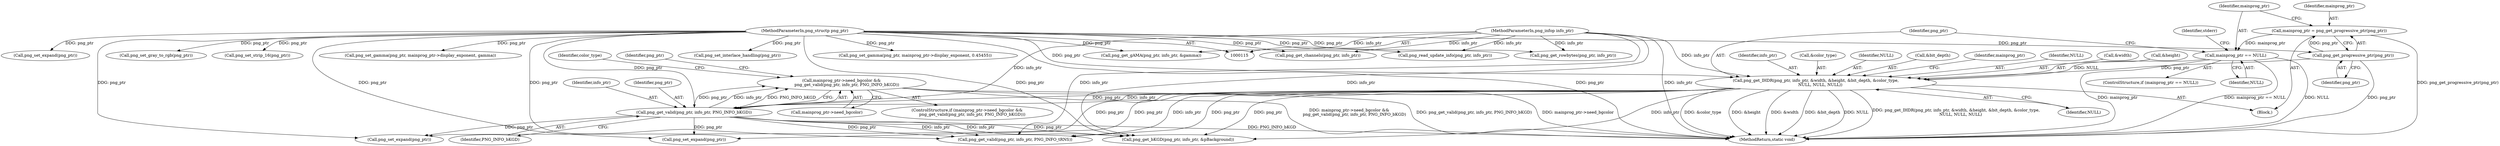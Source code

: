 digraph "0_Android_9d4853418ab2f754c2b63e091c29c5529b8b86ca_3@API" {
"1000169" [label="(Call,mainprog_ptr->need_bgcolor &&\n        png_get_valid(png_ptr, info_ptr, PNG_INFO_bKGD))"];
"1000173" [label="(Call,png_get_valid(png_ptr, info_ptr, PNG_INFO_bKGD))"];
"1000140" [label="(Call,png_get_IHDR(png_ptr, info_ptr, &width, &height, &bit_depth, &color_type,\n       NULL, NULL, NULL))"];
"1000127" [label="(Call,png_get_progressive_ptr(png_ptr))"];
"1000116" [label="(MethodParameterIn,png_structp png_ptr)"];
"1000117" [label="(MethodParameterIn,png_infop info_ptr)"];
"1000130" [label="(Call,mainprog_ptr == NULL)"];
"1000125" [label="(Call,mainprog_ptr = png_get_progressive_ptr(png_ptr))"];
"1000403" [label="(Call,png_get_channels(png_ptr, info_ptr))"];
"1000141" [label="(Identifier,png_ptr)"];
"1000176" [label="(Identifier,PNG_INFO_bKGD)"];
"1000149" [label="(Call,&color_type)"];
"1000151" [label="(Identifier,NULL)"];
"1000126" [label="(Identifier,mainprog_ptr)"];
"1000147" [label="(Call,&bit_depth)"];
"1000153" [label="(Identifier,NULL)"];
"1000375" [label="(Call,png_set_gamma(png_ptr, mainprog_ptr->display_exponent, 0.45455))"];
"1000156" [label="(Identifier,mainprog_ptr)"];
"1000387" [label="(Call,png_read_update_info(png_ptr, info_ptr))"];
"1000129" [label="(ControlStructure,if (mainprog_ptr == NULL))"];
"1000323" [label="(Identifier,color_type)"];
"1000180" [label="(Identifier,png_ptr)"];
"1000152" [label="(Identifier,NULL)"];
"1000127" [label="(Call,png_get_progressive_ptr(png_ptr))"];
"1000408" [label="(MethodReturn,static void)"];
"1000175" [label="(Identifier,info_ptr)"];
"1000118" [label="(Block,)"];
"1000342" [label="(Call,png_set_expand(png_ptr))"];
"1000396" [label="(Call,png_get_rowbytes(png_ptr, info_ptr))"];
"1000125" [label="(Call,mainprog_ptr = png_get_progressive_ptr(png_ptr))"];
"1000170" [label="(Call,mainprog_ptr->need_bgcolor)"];
"1000335" [label="(Call,png_set_expand(png_ptr))"];
"1000143" [label="(Call,&width)"];
"1000360" [label="(Call,png_set_gray_to_rgb(png_ptr))"];
"1000131" [label="(Identifier,mainprog_ptr)"];
"1000350" [label="(Call,png_set_strip_16(png_ptr))"];
"1000132" [label="(Identifier,NULL)"];
"1000363" [label="(Call,png_get_gAMA(png_ptr, info_ptr, &gamma))"];
"1000116" [label="(MethodParameterIn,png_structp png_ptr)"];
"1000338" [label="(Call,png_get_valid(png_ptr, info_ptr, PNG_INFO_tRNS))"];
"1000173" [label="(Call,png_get_valid(png_ptr, info_ptr, PNG_INFO_bKGD))"];
"1000128" [label="(Identifier,png_ptr)"];
"1000179" [label="(Call,png_get_bKGD(png_ptr, info_ptr, &pBackground))"];
"1000368" [label="(Call,png_set_gamma(png_ptr, mainprog_ptr->display_exponent, gamma))"];
"1000385" [label="(Call,png_set_interlace_handling(png_ptr))"];
"1000169" [label="(Call,mainprog_ptr->need_bgcolor &&\n        png_get_valid(png_ptr, info_ptr, PNG_INFO_bKGD))"];
"1000140" [label="(Call,png_get_IHDR(png_ptr, info_ptr, &width, &height, &bit_depth, &color_type,\n       NULL, NULL, NULL))"];
"1000145" [label="(Call,&height)"];
"1000142" [label="(Identifier,info_ptr)"];
"1000135" [label="(Identifier,stderr)"];
"1000117" [label="(MethodParameterIn,png_infop info_ptr)"];
"1000325" [label="(Call,png_set_expand(png_ptr))"];
"1000168" [label="(ControlStructure,if (mainprog_ptr->need_bgcolor &&\n        png_get_valid(png_ptr, info_ptr, PNG_INFO_bKGD)))"];
"1000174" [label="(Identifier,png_ptr)"];
"1000130" [label="(Call,mainprog_ptr == NULL)"];
"1000169" -> "1000168"  [label="AST: "];
"1000169" -> "1000170"  [label="CFG: "];
"1000169" -> "1000173"  [label="CFG: "];
"1000170" -> "1000169"  [label="AST: "];
"1000173" -> "1000169"  [label="AST: "];
"1000180" -> "1000169"  [label="CFG: "];
"1000323" -> "1000169"  [label="CFG: "];
"1000169" -> "1000408"  [label="DDG: mainprog_ptr->need_bgcolor &&\n        png_get_valid(png_ptr, info_ptr, PNG_INFO_bKGD)"];
"1000169" -> "1000408"  [label="DDG: png_get_valid(png_ptr, info_ptr, PNG_INFO_bKGD)"];
"1000169" -> "1000408"  [label="DDG: mainprog_ptr->need_bgcolor"];
"1000173" -> "1000169"  [label="DDG: png_ptr"];
"1000173" -> "1000169"  [label="DDG: info_ptr"];
"1000173" -> "1000169"  [label="DDG: PNG_INFO_bKGD"];
"1000173" -> "1000176"  [label="CFG: "];
"1000174" -> "1000173"  [label="AST: "];
"1000175" -> "1000173"  [label="AST: "];
"1000176" -> "1000173"  [label="AST: "];
"1000173" -> "1000408"  [label="DDG: PNG_INFO_bKGD"];
"1000140" -> "1000173"  [label="DDG: png_ptr"];
"1000140" -> "1000173"  [label="DDG: info_ptr"];
"1000116" -> "1000173"  [label="DDG: png_ptr"];
"1000117" -> "1000173"  [label="DDG: info_ptr"];
"1000173" -> "1000179"  [label="DDG: png_ptr"];
"1000173" -> "1000179"  [label="DDG: info_ptr"];
"1000173" -> "1000325"  [label="DDG: png_ptr"];
"1000173" -> "1000335"  [label="DDG: png_ptr"];
"1000173" -> "1000338"  [label="DDG: png_ptr"];
"1000173" -> "1000338"  [label="DDG: info_ptr"];
"1000140" -> "1000118"  [label="AST: "];
"1000140" -> "1000153"  [label="CFG: "];
"1000141" -> "1000140"  [label="AST: "];
"1000142" -> "1000140"  [label="AST: "];
"1000143" -> "1000140"  [label="AST: "];
"1000145" -> "1000140"  [label="AST: "];
"1000147" -> "1000140"  [label="AST: "];
"1000149" -> "1000140"  [label="AST: "];
"1000151" -> "1000140"  [label="AST: "];
"1000152" -> "1000140"  [label="AST: "];
"1000153" -> "1000140"  [label="AST: "];
"1000156" -> "1000140"  [label="CFG: "];
"1000140" -> "1000408"  [label="DDG: NULL"];
"1000140" -> "1000408"  [label="DDG: png_get_IHDR(png_ptr, info_ptr, &width, &height, &bit_depth, &color_type,\n       NULL, NULL, NULL)"];
"1000140" -> "1000408"  [label="DDG: &color_type"];
"1000140" -> "1000408"  [label="DDG: &height"];
"1000140" -> "1000408"  [label="DDG: &width"];
"1000140" -> "1000408"  [label="DDG: &bit_depth"];
"1000127" -> "1000140"  [label="DDG: png_ptr"];
"1000116" -> "1000140"  [label="DDG: png_ptr"];
"1000117" -> "1000140"  [label="DDG: info_ptr"];
"1000130" -> "1000140"  [label="DDG: NULL"];
"1000140" -> "1000179"  [label="DDG: png_ptr"];
"1000140" -> "1000179"  [label="DDG: info_ptr"];
"1000140" -> "1000325"  [label="DDG: png_ptr"];
"1000140" -> "1000335"  [label="DDG: png_ptr"];
"1000140" -> "1000338"  [label="DDG: png_ptr"];
"1000140" -> "1000338"  [label="DDG: info_ptr"];
"1000127" -> "1000125"  [label="AST: "];
"1000127" -> "1000128"  [label="CFG: "];
"1000128" -> "1000127"  [label="AST: "];
"1000125" -> "1000127"  [label="CFG: "];
"1000127" -> "1000408"  [label="DDG: png_ptr"];
"1000127" -> "1000125"  [label="DDG: png_ptr"];
"1000116" -> "1000127"  [label="DDG: png_ptr"];
"1000116" -> "1000115"  [label="AST: "];
"1000116" -> "1000408"  [label="DDG: png_ptr"];
"1000116" -> "1000179"  [label="DDG: png_ptr"];
"1000116" -> "1000325"  [label="DDG: png_ptr"];
"1000116" -> "1000335"  [label="DDG: png_ptr"];
"1000116" -> "1000338"  [label="DDG: png_ptr"];
"1000116" -> "1000342"  [label="DDG: png_ptr"];
"1000116" -> "1000350"  [label="DDG: png_ptr"];
"1000116" -> "1000360"  [label="DDG: png_ptr"];
"1000116" -> "1000363"  [label="DDG: png_ptr"];
"1000116" -> "1000368"  [label="DDG: png_ptr"];
"1000116" -> "1000375"  [label="DDG: png_ptr"];
"1000116" -> "1000385"  [label="DDG: png_ptr"];
"1000116" -> "1000387"  [label="DDG: png_ptr"];
"1000116" -> "1000396"  [label="DDG: png_ptr"];
"1000116" -> "1000403"  [label="DDG: png_ptr"];
"1000117" -> "1000115"  [label="AST: "];
"1000117" -> "1000408"  [label="DDG: info_ptr"];
"1000117" -> "1000179"  [label="DDG: info_ptr"];
"1000117" -> "1000338"  [label="DDG: info_ptr"];
"1000117" -> "1000363"  [label="DDG: info_ptr"];
"1000117" -> "1000387"  [label="DDG: info_ptr"];
"1000117" -> "1000396"  [label="DDG: info_ptr"];
"1000117" -> "1000403"  [label="DDG: info_ptr"];
"1000130" -> "1000129"  [label="AST: "];
"1000130" -> "1000132"  [label="CFG: "];
"1000131" -> "1000130"  [label="AST: "];
"1000132" -> "1000130"  [label="AST: "];
"1000135" -> "1000130"  [label="CFG: "];
"1000141" -> "1000130"  [label="CFG: "];
"1000130" -> "1000408"  [label="DDG: mainprog_ptr == NULL"];
"1000130" -> "1000408"  [label="DDG: NULL"];
"1000130" -> "1000408"  [label="DDG: mainprog_ptr"];
"1000125" -> "1000130"  [label="DDG: mainprog_ptr"];
"1000125" -> "1000118"  [label="AST: "];
"1000126" -> "1000125"  [label="AST: "];
"1000131" -> "1000125"  [label="CFG: "];
"1000125" -> "1000408"  [label="DDG: png_get_progressive_ptr(png_ptr)"];
}
